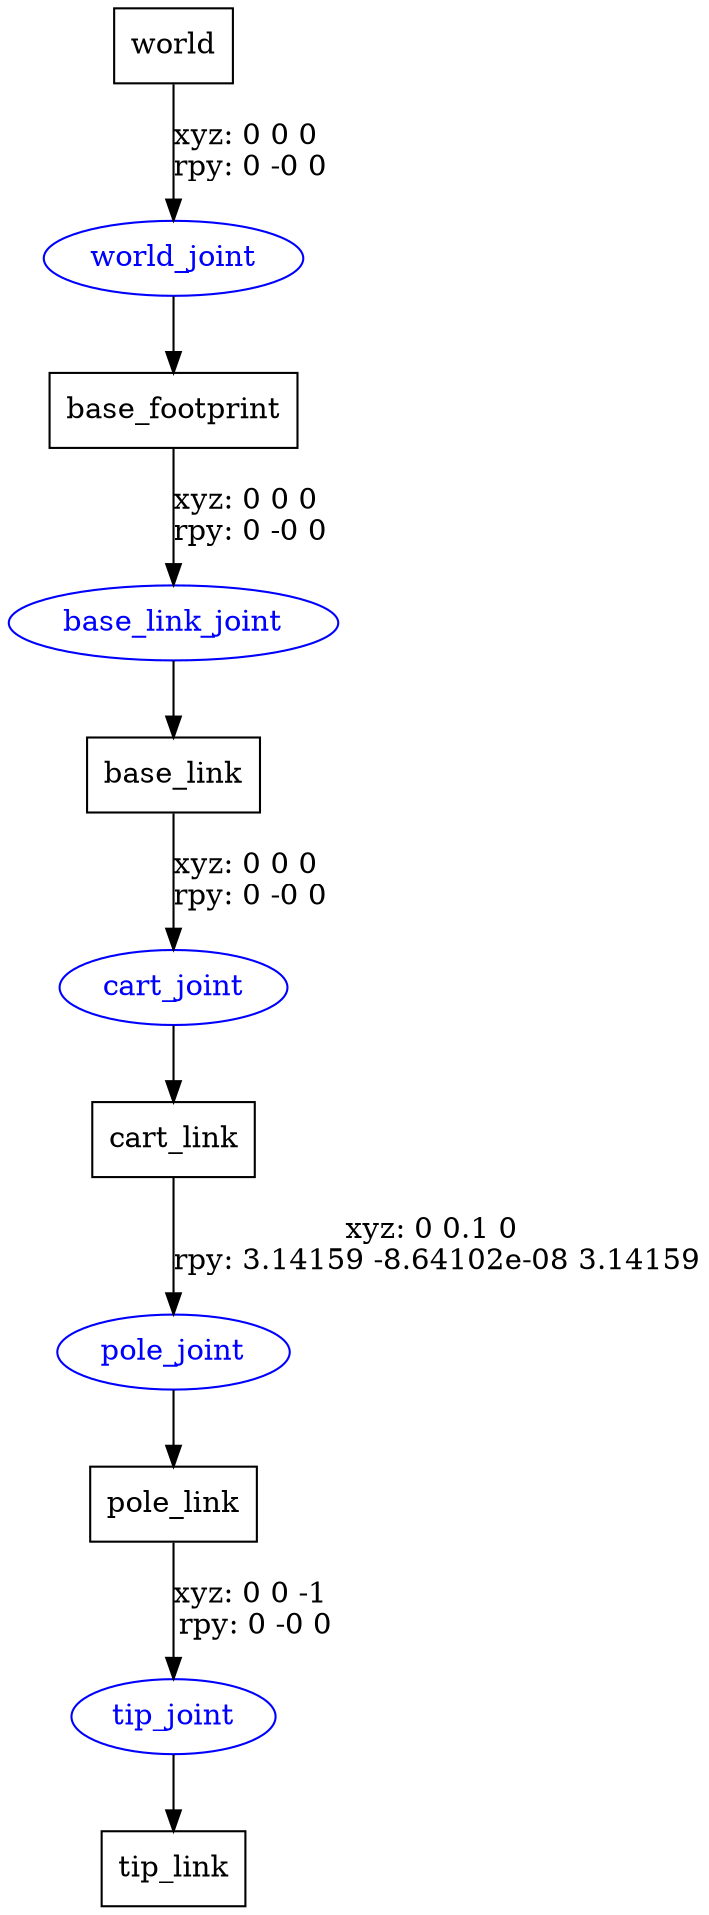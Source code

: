 digraph G {
node [shape=box];
"world" [label="world"];
"base_footprint" [label="base_footprint"];
"base_link" [label="base_link"];
"cart_link" [label="cart_link"];
"pole_link" [label="pole_link"];
"tip_link" [label="tip_link"];
node [shape=ellipse, color=blue, fontcolor=blue];
"world" -> "world_joint" [label="xyz: 0 0 0 \nrpy: 0 -0 0"]
"world_joint" -> "base_footprint"
"base_footprint" -> "base_link_joint" [label="xyz: 0 0 0 \nrpy: 0 -0 0"]
"base_link_joint" -> "base_link"
"base_link" -> "cart_joint" [label="xyz: 0 0 0 \nrpy: 0 -0 0"]
"cart_joint" -> "cart_link"
"cart_link" -> "pole_joint" [label="xyz: 0 0.1 0 \nrpy: 3.14159 -8.64102e-08 3.14159"]
"pole_joint" -> "pole_link"
"pole_link" -> "tip_joint" [label="xyz: 0 0 -1 \nrpy: 0 -0 0"]
"tip_joint" -> "tip_link"
}
